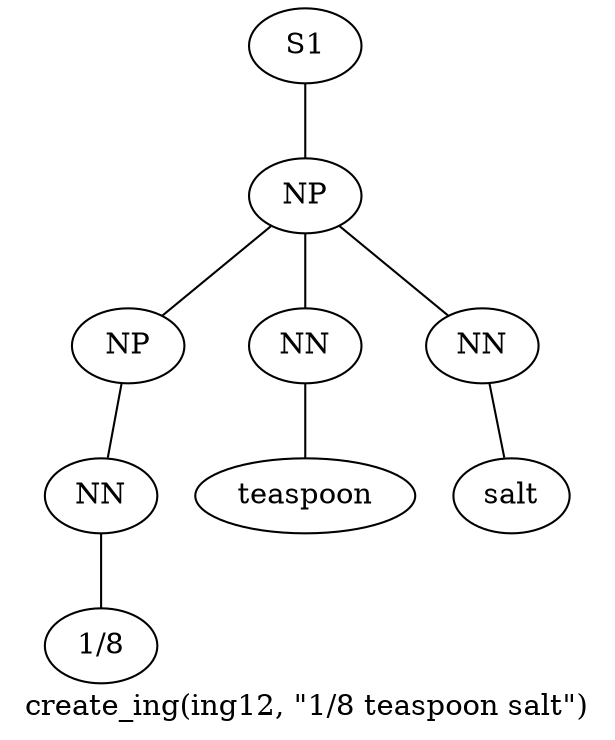 graph SyntaxGraph {
	label = "create_ing(ing12, \"1/8 teaspoon salt\")";
	Node0 [label="S1"];
	Node1 [label="NP"];
	Node2 [label="NP"];
	Node3 [label="NN"];
	Node4 [label="1/8"];
	Node5 [label="NN"];
	Node6 [label="teaspoon"];
	Node7 [label="NN"];
	Node8 [label="salt"];

	Node0 -- Node1;
	Node1 -- Node2;
	Node1 -- Node5;
	Node1 -- Node7;
	Node2 -- Node3;
	Node3 -- Node4;
	Node5 -- Node6;
	Node7 -- Node8;
}